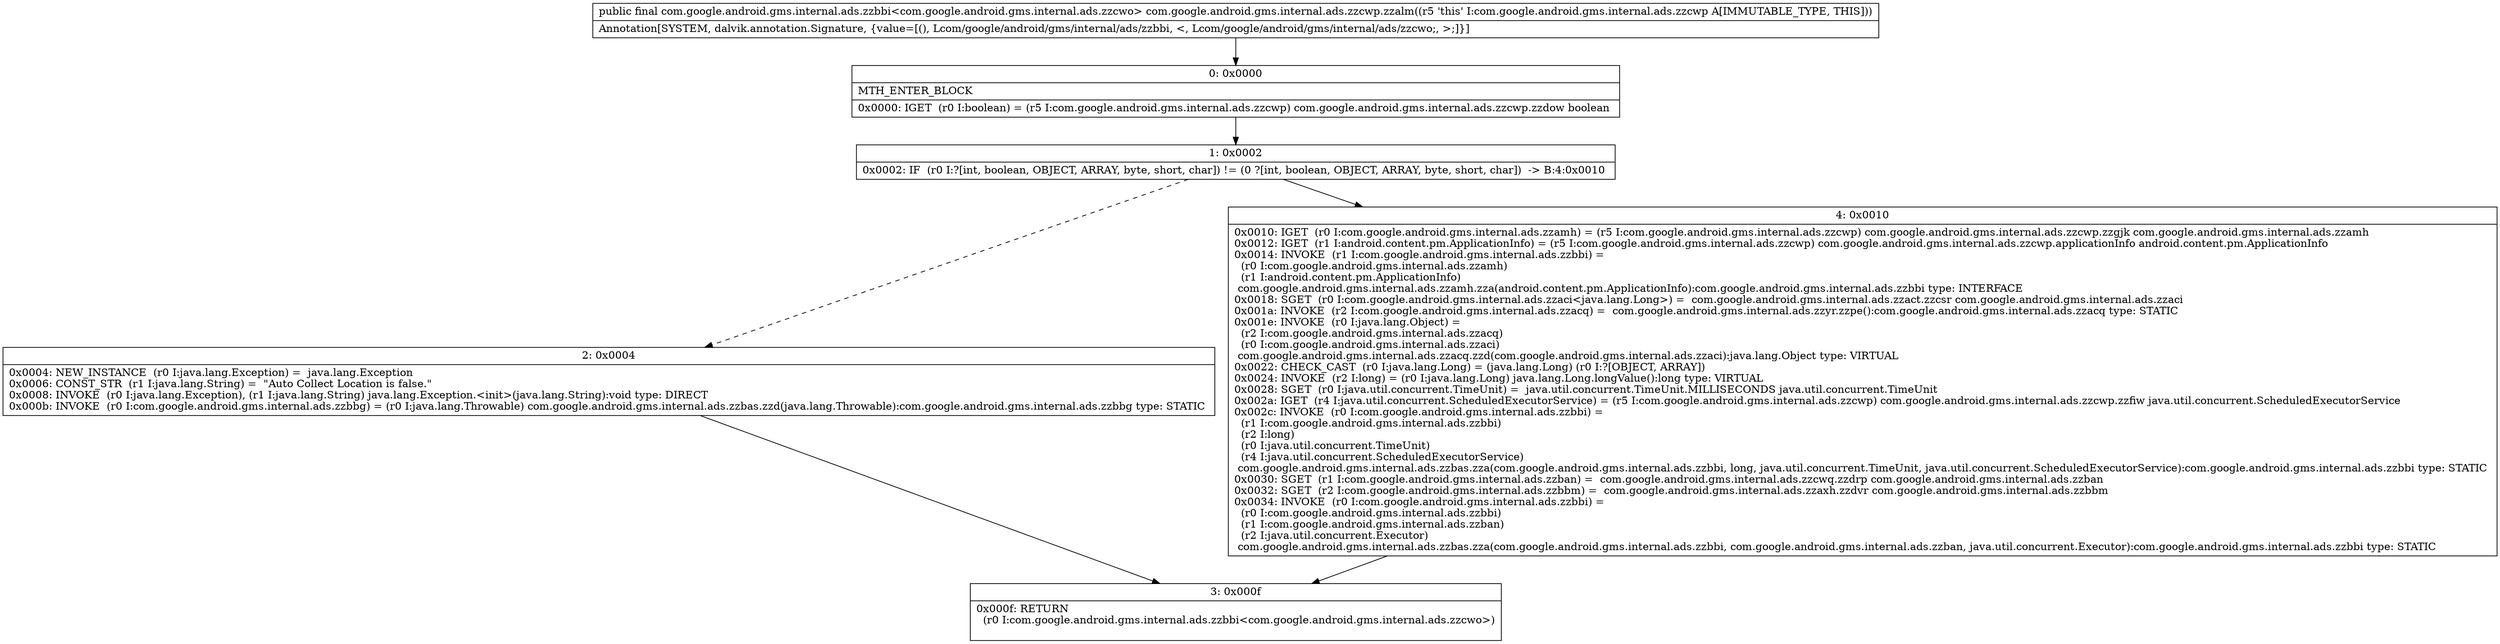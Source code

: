 digraph "CFG forcom.google.android.gms.internal.ads.zzcwp.zzalm()Lcom\/google\/android\/gms\/internal\/ads\/zzbbi;" {
Node_0 [shape=record,label="{0\:\ 0x0000|MTH_ENTER_BLOCK\l|0x0000: IGET  (r0 I:boolean) = (r5 I:com.google.android.gms.internal.ads.zzcwp) com.google.android.gms.internal.ads.zzcwp.zzdow boolean \l}"];
Node_1 [shape=record,label="{1\:\ 0x0002|0x0002: IF  (r0 I:?[int, boolean, OBJECT, ARRAY, byte, short, char]) != (0 ?[int, boolean, OBJECT, ARRAY, byte, short, char])  \-\> B:4:0x0010 \l}"];
Node_2 [shape=record,label="{2\:\ 0x0004|0x0004: NEW_INSTANCE  (r0 I:java.lang.Exception) =  java.lang.Exception \l0x0006: CONST_STR  (r1 I:java.lang.String) =  \"Auto Collect Location is false.\" \l0x0008: INVOKE  (r0 I:java.lang.Exception), (r1 I:java.lang.String) java.lang.Exception.\<init\>(java.lang.String):void type: DIRECT \l0x000b: INVOKE  (r0 I:com.google.android.gms.internal.ads.zzbbg) = (r0 I:java.lang.Throwable) com.google.android.gms.internal.ads.zzbas.zzd(java.lang.Throwable):com.google.android.gms.internal.ads.zzbbg type: STATIC \l}"];
Node_3 [shape=record,label="{3\:\ 0x000f|0x000f: RETURN  \l  (r0 I:com.google.android.gms.internal.ads.zzbbi\<com.google.android.gms.internal.ads.zzcwo\>)\l \l}"];
Node_4 [shape=record,label="{4\:\ 0x0010|0x0010: IGET  (r0 I:com.google.android.gms.internal.ads.zzamh) = (r5 I:com.google.android.gms.internal.ads.zzcwp) com.google.android.gms.internal.ads.zzcwp.zzgjk com.google.android.gms.internal.ads.zzamh \l0x0012: IGET  (r1 I:android.content.pm.ApplicationInfo) = (r5 I:com.google.android.gms.internal.ads.zzcwp) com.google.android.gms.internal.ads.zzcwp.applicationInfo android.content.pm.ApplicationInfo \l0x0014: INVOKE  (r1 I:com.google.android.gms.internal.ads.zzbbi) = \l  (r0 I:com.google.android.gms.internal.ads.zzamh)\l  (r1 I:android.content.pm.ApplicationInfo)\l com.google.android.gms.internal.ads.zzamh.zza(android.content.pm.ApplicationInfo):com.google.android.gms.internal.ads.zzbbi type: INTERFACE \l0x0018: SGET  (r0 I:com.google.android.gms.internal.ads.zzaci\<java.lang.Long\>) =  com.google.android.gms.internal.ads.zzact.zzcsr com.google.android.gms.internal.ads.zzaci \l0x001a: INVOKE  (r2 I:com.google.android.gms.internal.ads.zzacq) =  com.google.android.gms.internal.ads.zzyr.zzpe():com.google.android.gms.internal.ads.zzacq type: STATIC \l0x001e: INVOKE  (r0 I:java.lang.Object) = \l  (r2 I:com.google.android.gms.internal.ads.zzacq)\l  (r0 I:com.google.android.gms.internal.ads.zzaci)\l com.google.android.gms.internal.ads.zzacq.zzd(com.google.android.gms.internal.ads.zzaci):java.lang.Object type: VIRTUAL \l0x0022: CHECK_CAST  (r0 I:java.lang.Long) = (java.lang.Long) (r0 I:?[OBJECT, ARRAY]) \l0x0024: INVOKE  (r2 I:long) = (r0 I:java.lang.Long) java.lang.Long.longValue():long type: VIRTUAL \l0x0028: SGET  (r0 I:java.util.concurrent.TimeUnit) =  java.util.concurrent.TimeUnit.MILLISECONDS java.util.concurrent.TimeUnit \l0x002a: IGET  (r4 I:java.util.concurrent.ScheduledExecutorService) = (r5 I:com.google.android.gms.internal.ads.zzcwp) com.google.android.gms.internal.ads.zzcwp.zzfiw java.util.concurrent.ScheduledExecutorService \l0x002c: INVOKE  (r0 I:com.google.android.gms.internal.ads.zzbbi) = \l  (r1 I:com.google.android.gms.internal.ads.zzbbi)\l  (r2 I:long)\l  (r0 I:java.util.concurrent.TimeUnit)\l  (r4 I:java.util.concurrent.ScheduledExecutorService)\l com.google.android.gms.internal.ads.zzbas.zza(com.google.android.gms.internal.ads.zzbbi, long, java.util.concurrent.TimeUnit, java.util.concurrent.ScheduledExecutorService):com.google.android.gms.internal.ads.zzbbi type: STATIC \l0x0030: SGET  (r1 I:com.google.android.gms.internal.ads.zzban) =  com.google.android.gms.internal.ads.zzcwq.zzdrp com.google.android.gms.internal.ads.zzban \l0x0032: SGET  (r2 I:com.google.android.gms.internal.ads.zzbbm) =  com.google.android.gms.internal.ads.zzaxh.zzdvr com.google.android.gms.internal.ads.zzbbm \l0x0034: INVOKE  (r0 I:com.google.android.gms.internal.ads.zzbbi) = \l  (r0 I:com.google.android.gms.internal.ads.zzbbi)\l  (r1 I:com.google.android.gms.internal.ads.zzban)\l  (r2 I:java.util.concurrent.Executor)\l com.google.android.gms.internal.ads.zzbas.zza(com.google.android.gms.internal.ads.zzbbi, com.google.android.gms.internal.ads.zzban, java.util.concurrent.Executor):com.google.android.gms.internal.ads.zzbbi type: STATIC \l}"];
MethodNode[shape=record,label="{public final com.google.android.gms.internal.ads.zzbbi\<com.google.android.gms.internal.ads.zzcwo\> com.google.android.gms.internal.ads.zzcwp.zzalm((r5 'this' I:com.google.android.gms.internal.ads.zzcwp A[IMMUTABLE_TYPE, THIS]))  | Annotation[SYSTEM, dalvik.annotation.Signature, \{value=[(), Lcom\/google\/android\/gms\/internal\/ads\/zzbbi, \<, Lcom\/google\/android\/gms\/internal\/ads\/zzcwo;, \>;]\}]\l}"];
MethodNode -> Node_0;
Node_0 -> Node_1;
Node_1 -> Node_2[style=dashed];
Node_1 -> Node_4;
Node_2 -> Node_3;
Node_4 -> Node_3;
}

